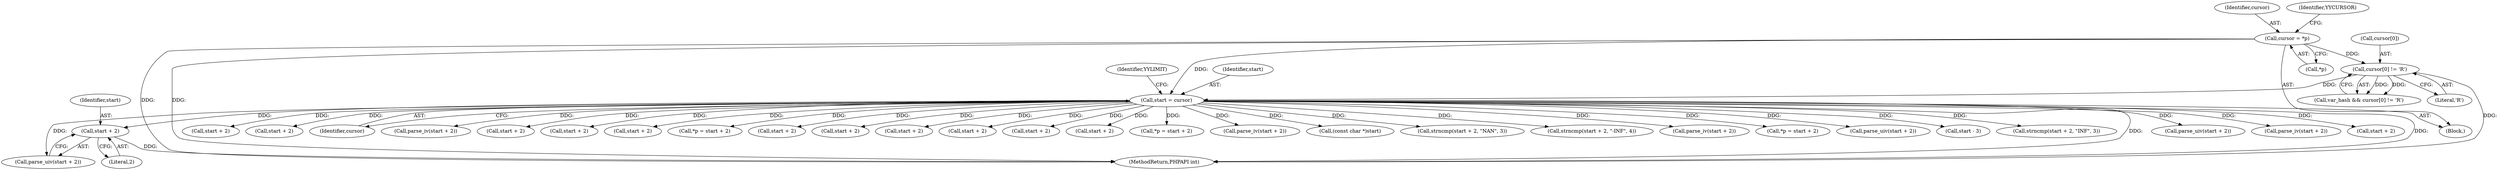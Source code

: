 digraph "0_php-src_6a7cc8ff85827fa9ac715b3a83c2d9147f33cd43?w=1_2@pointer" {
"1001264" [label="(Call,start + 2)"];
"1000142" [label="(Call,start = cursor)"];
"1000133" [label="(Call,cursor[0] != 'R')"];
"1000119" [label="(Call,cursor = *p)"];
"1000965" [label="(Call,start + 2)"];
"1000137" [label="(Literal,'R')"];
"1000120" [label="(Identifier,cursor)"];
"1001983" [label="(Call,start - 3)"];
"1001857" [label="(Call,strncmp(start + 2, \"INF\", 3))"];
"1001264" [label="(Call,start + 2)"];
"1000490" [label="(Call,parse_uiv(start + 2))"];
"1002101" [label="(Call,parse_iv(start + 2))"];
"1000121" [label="(Call,*p)"];
"1000151" [label="(Identifier,YYLIMIT)"];
"1002102" [label="(Call,start + 2)"];
"1000491" [label="(Call,start + 2)"];
"1001858" [label="(Call,start + 2)"];
"1000144" [label="(Identifier,cursor)"];
"1000119" [label="(Call,cursor = *p)"];
"1000964" [label="(Call,parse_iv(start + 2))"];
"1001263" [label="(Call,parse_uiv(start + 2))"];
"1000125" [label="(Identifier,YYCURSOR)"];
"1001265" [label="(Identifier,start)"];
"1002218" [label="(Call,start + 2)"];
"1000143" [label="(Identifier,start)"];
"1001092" [label="(Call,start + 2)"];
"1000131" [label="(Call,var_hash && cursor[0] != 'R')"];
"1000110" [label="(Block,)"];
"1001105" [label="(Call,*p = start + 2)"];
"1001266" [label="(Literal,2)"];
"1001872" [label="(Call,start + 2)"];
"1002361" [label="(Call,start + 2)"];
"1000133" [label="(Call,cursor[0] != 'R')"];
"1001844" [label="(Call,start + 2)"];
"1000511" [label="(Call,start + 2)"];
"1001280" [label="(Call,start + 2)"];
"1000134" [label="(Call,cursor[0])"];
"1001108" [label="(Call,start + 2)"];
"1001277" [label="(Call,*p = start + 2)"];
"1002217" [label="(Call,parse_iv(start + 2))"];
"1001631" [label="(Call,(const char *)start)"];
"1001843" [label="(Call,strncmp(start + 2, \"NAN\", 3))"];
"1000142" [label="(Call,start = cursor)"];
"1002403" [label="(MethodReturn,PHPAPI int)"];
"1001871" [label="(Call,strncmp(start + 2, \"-INF\", 4))"];
"1002360" [label="(Call,parse_iv(start + 2))"];
"1000508" [label="(Call,*p = start + 2)"];
"1001091" [label="(Call,parse_uiv(start + 2))"];
"1001264" -> "1001263"  [label="AST: "];
"1001264" -> "1001266"  [label="CFG: "];
"1001265" -> "1001264"  [label="AST: "];
"1001266" -> "1001264"  [label="AST: "];
"1001263" -> "1001264"  [label="CFG: "];
"1001264" -> "1002403"  [label="DDG: "];
"1000142" -> "1001264"  [label="DDG: "];
"1000142" -> "1000110"  [label="AST: "];
"1000142" -> "1000144"  [label="CFG: "];
"1000143" -> "1000142"  [label="AST: "];
"1000144" -> "1000142"  [label="AST: "];
"1000151" -> "1000142"  [label="CFG: "];
"1000142" -> "1002403"  [label="DDG: "];
"1000142" -> "1002403"  [label="DDG: "];
"1000133" -> "1000142"  [label="DDG: "];
"1000119" -> "1000142"  [label="DDG: "];
"1000142" -> "1000490"  [label="DDG: "];
"1000142" -> "1000491"  [label="DDG: "];
"1000142" -> "1000508"  [label="DDG: "];
"1000142" -> "1000511"  [label="DDG: "];
"1000142" -> "1000964"  [label="DDG: "];
"1000142" -> "1000965"  [label="DDG: "];
"1000142" -> "1001091"  [label="DDG: "];
"1000142" -> "1001092"  [label="DDG: "];
"1000142" -> "1001105"  [label="DDG: "];
"1000142" -> "1001108"  [label="DDG: "];
"1000142" -> "1001263"  [label="DDG: "];
"1000142" -> "1001277"  [label="DDG: "];
"1000142" -> "1001280"  [label="DDG: "];
"1000142" -> "1001631"  [label="DDG: "];
"1000142" -> "1001843"  [label="DDG: "];
"1000142" -> "1001844"  [label="DDG: "];
"1000142" -> "1001857"  [label="DDG: "];
"1000142" -> "1001858"  [label="DDG: "];
"1000142" -> "1001871"  [label="DDG: "];
"1000142" -> "1001872"  [label="DDG: "];
"1000142" -> "1001983"  [label="DDG: "];
"1000142" -> "1002101"  [label="DDG: "];
"1000142" -> "1002102"  [label="DDG: "];
"1000142" -> "1002217"  [label="DDG: "];
"1000142" -> "1002218"  [label="DDG: "];
"1000142" -> "1002360"  [label="DDG: "];
"1000142" -> "1002361"  [label="DDG: "];
"1000133" -> "1000131"  [label="AST: "];
"1000133" -> "1000137"  [label="CFG: "];
"1000134" -> "1000133"  [label="AST: "];
"1000137" -> "1000133"  [label="AST: "];
"1000131" -> "1000133"  [label="CFG: "];
"1000133" -> "1002403"  [label="DDG: "];
"1000133" -> "1000131"  [label="DDG: "];
"1000133" -> "1000131"  [label="DDG: "];
"1000119" -> "1000133"  [label="DDG: "];
"1000119" -> "1000110"  [label="AST: "];
"1000119" -> "1000121"  [label="CFG: "];
"1000120" -> "1000119"  [label="AST: "];
"1000121" -> "1000119"  [label="AST: "];
"1000125" -> "1000119"  [label="CFG: "];
"1000119" -> "1002403"  [label="DDG: "];
"1000119" -> "1002403"  [label="DDG: "];
}
